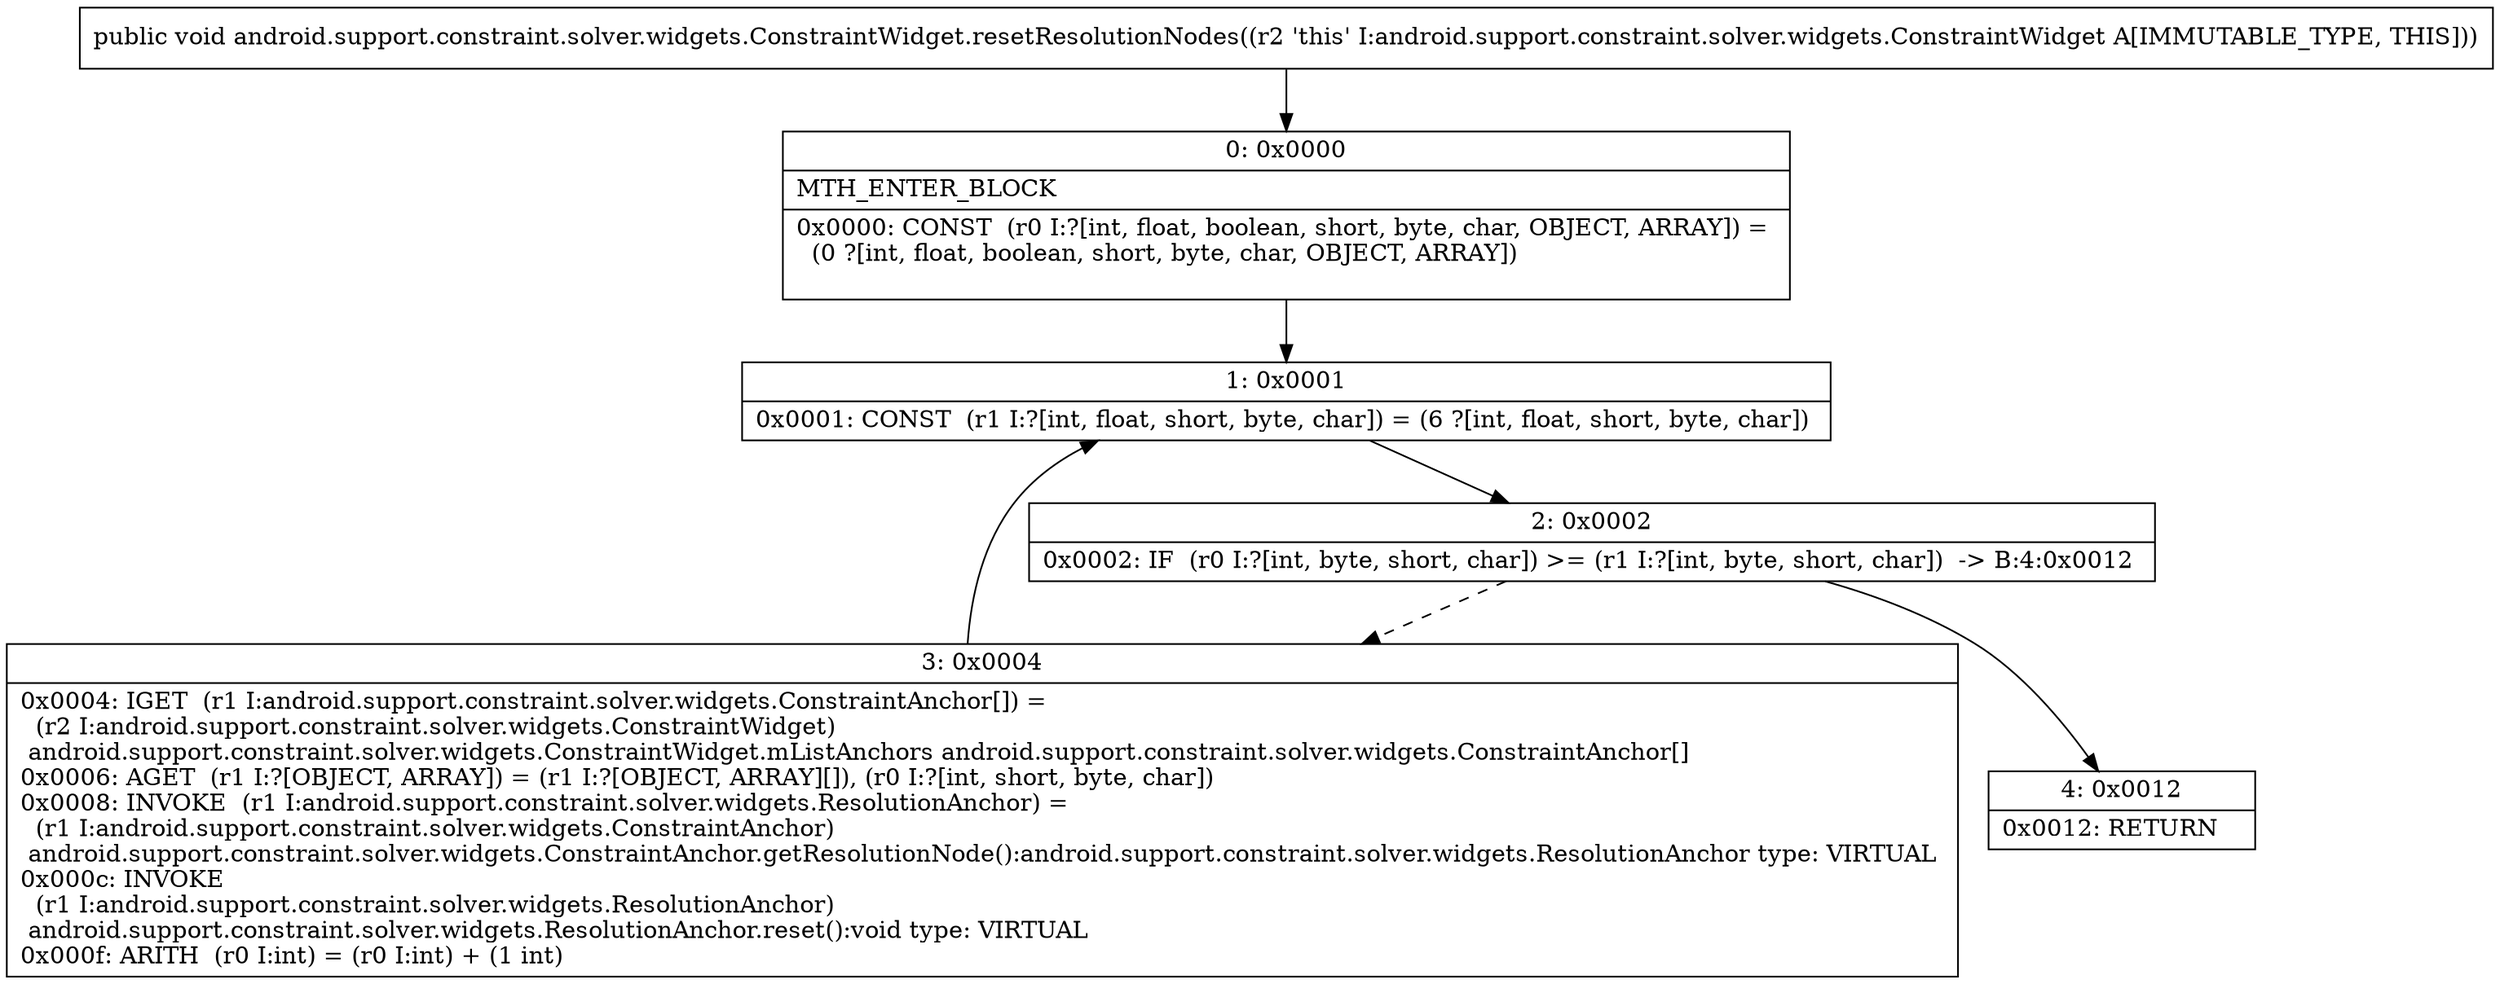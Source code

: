 digraph "CFG forandroid.support.constraint.solver.widgets.ConstraintWidget.resetResolutionNodes()V" {
Node_0 [shape=record,label="{0\:\ 0x0000|MTH_ENTER_BLOCK\l|0x0000: CONST  (r0 I:?[int, float, boolean, short, byte, char, OBJECT, ARRAY]) = \l  (0 ?[int, float, boolean, short, byte, char, OBJECT, ARRAY])\l \l}"];
Node_1 [shape=record,label="{1\:\ 0x0001|0x0001: CONST  (r1 I:?[int, float, short, byte, char]) = (6 ?[int, float, short, byte, char]) \l}"];
Node_2 [shape=record,label="{2\:\ 0x0002|0x0002: IF  (r0 I:?[int, byte, short, char]) \>= (r1 I:?[int, byte, short, char])  \-\> B:4:0x0012 \l}"];
Node_3 [shape=record,label="{3\:\ 0x0004|0x0004: IGET  (r1 I:android.support.constraint.solver.widgets.ConstraintAnchor[]) = \l  (r2 I:android.support.constraint.solver.widgets.ConstraintWidget)\l android.support.constraint.solver.widgets.ConstraintWidget.mListAnchors android.support.constraint.solver.widgets.ConstraintAnchor[] \l0x0006: AGET  (r1 I:?[OBJECT, ARRAY]) = (r1 I:?[OBJECT, ARRAY][]), (r0 I:?[int, short, byte, char]) \l0x0008: INVOKE  (r1 I:android.support.constraint.solver.widgets.ResolutionAnchor) = \l  (r1 I:android.support.constraint.solver.widgets.ConstraintAnchor)\l android.support.constraint.solver.widgets.ConstraintAnchor.getResolutionNode():android.support.constraint.solver.widgets.ResolutionAnchor type: VIRTUAL \l0x000c: INVOKE  \l  (r1 I:android.support.constraint.solver.widgets.ResolutionAnchor)\l android.support.constraint.solver.widgets.ResolutionAnchor.reset():void type: VIRTUAL \l0x000f: ARITH  (r0 I:int) = (r0 I:int) + (1 int) \l}"];
Node_4 [shape=record,label="{4\:\ 0x0012|0x0012: RETURN   \l}"];
MethodNode[shape=record,label="{public void android.support.constraint.solver.widgets.ConstraintWidget.resetResolutionNodes((r2 'this' I:android.support.constraint.solver.widgets.ConstraintWidget A[IMMUTABLE_TYPE, THIS])) }"];
MethodNode -> Node_0;
Node_0 -> Node_1;
Node_1 -> Node_2;
Node_2 -> Node_3[style=dashed];
Node_2 -> Node_4;
Node_3 -> Node_1;
}

